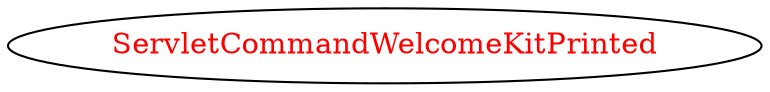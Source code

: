 digraph dependencyGraph {
 concentrate=true;
 ranksep="2.0";
 rankdir="LR"; 
 splines="ortho";
"ServletCommandWelcomeKitPrinted" [fontcolor="red"];
}